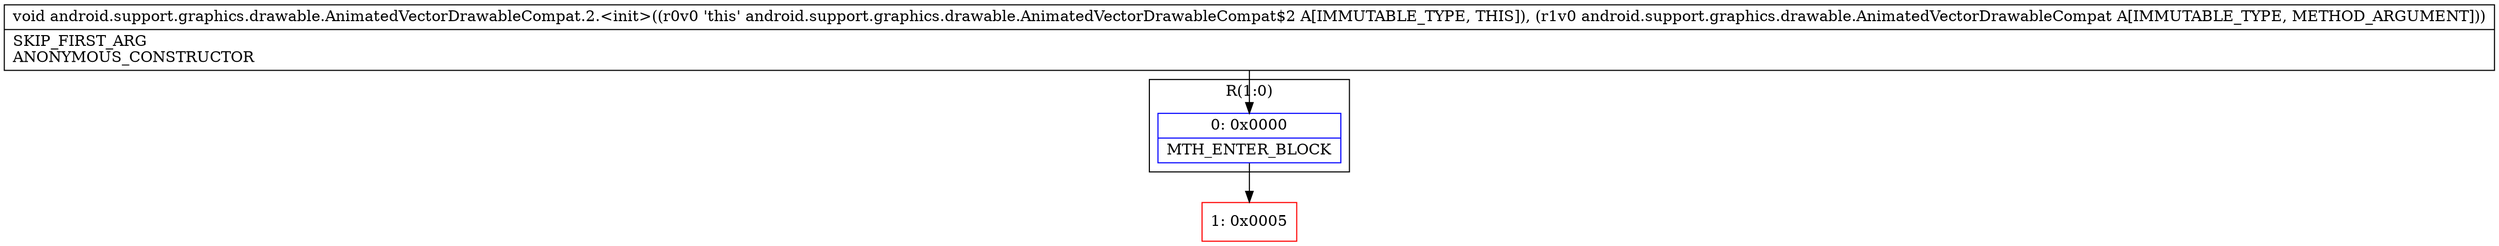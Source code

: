 digraph "CFG forandroid.support.graphics.drawable.AnimatedVectorDrawableCompat.2.\<init\>(Landroid\/support\/graphics\/drawable\/AnimatedVectorDrawableCompat;)V" {
subgraph cluster_Region_1093726037 {
label = "R(1:0)";
node [shape=record,color=blue];
Node_0 [shape=record,label="{0\:\ 0x0000|MTH_ENTER_BLOCK\l}"];
}
Node_1 [shape=record,color=red,label="{1\:\ 0x0005}"];
MethodNode[shape=record,label="{void android.support.graphics.drawable.AnimatedVectorDrawableCompat.2.\<init\>((r0v0 'this' android.support.graphics.drawable.AnimatedVectorDrawableCompat$2 A[IMMUTABLE_TYPE, THIS]), (r1v0 android.support.graphics.drawable.AnimatedVectorDrawableCompat A[IMMUTABLE_TYPE, METHOD_ARGUMENT]))  | SKIP_FIRST_ARG\lANONYMOUS_CONSTRUCTOR\l}"];
MethodNode -> Node_0;
Node_0 -> Node_1;
}

